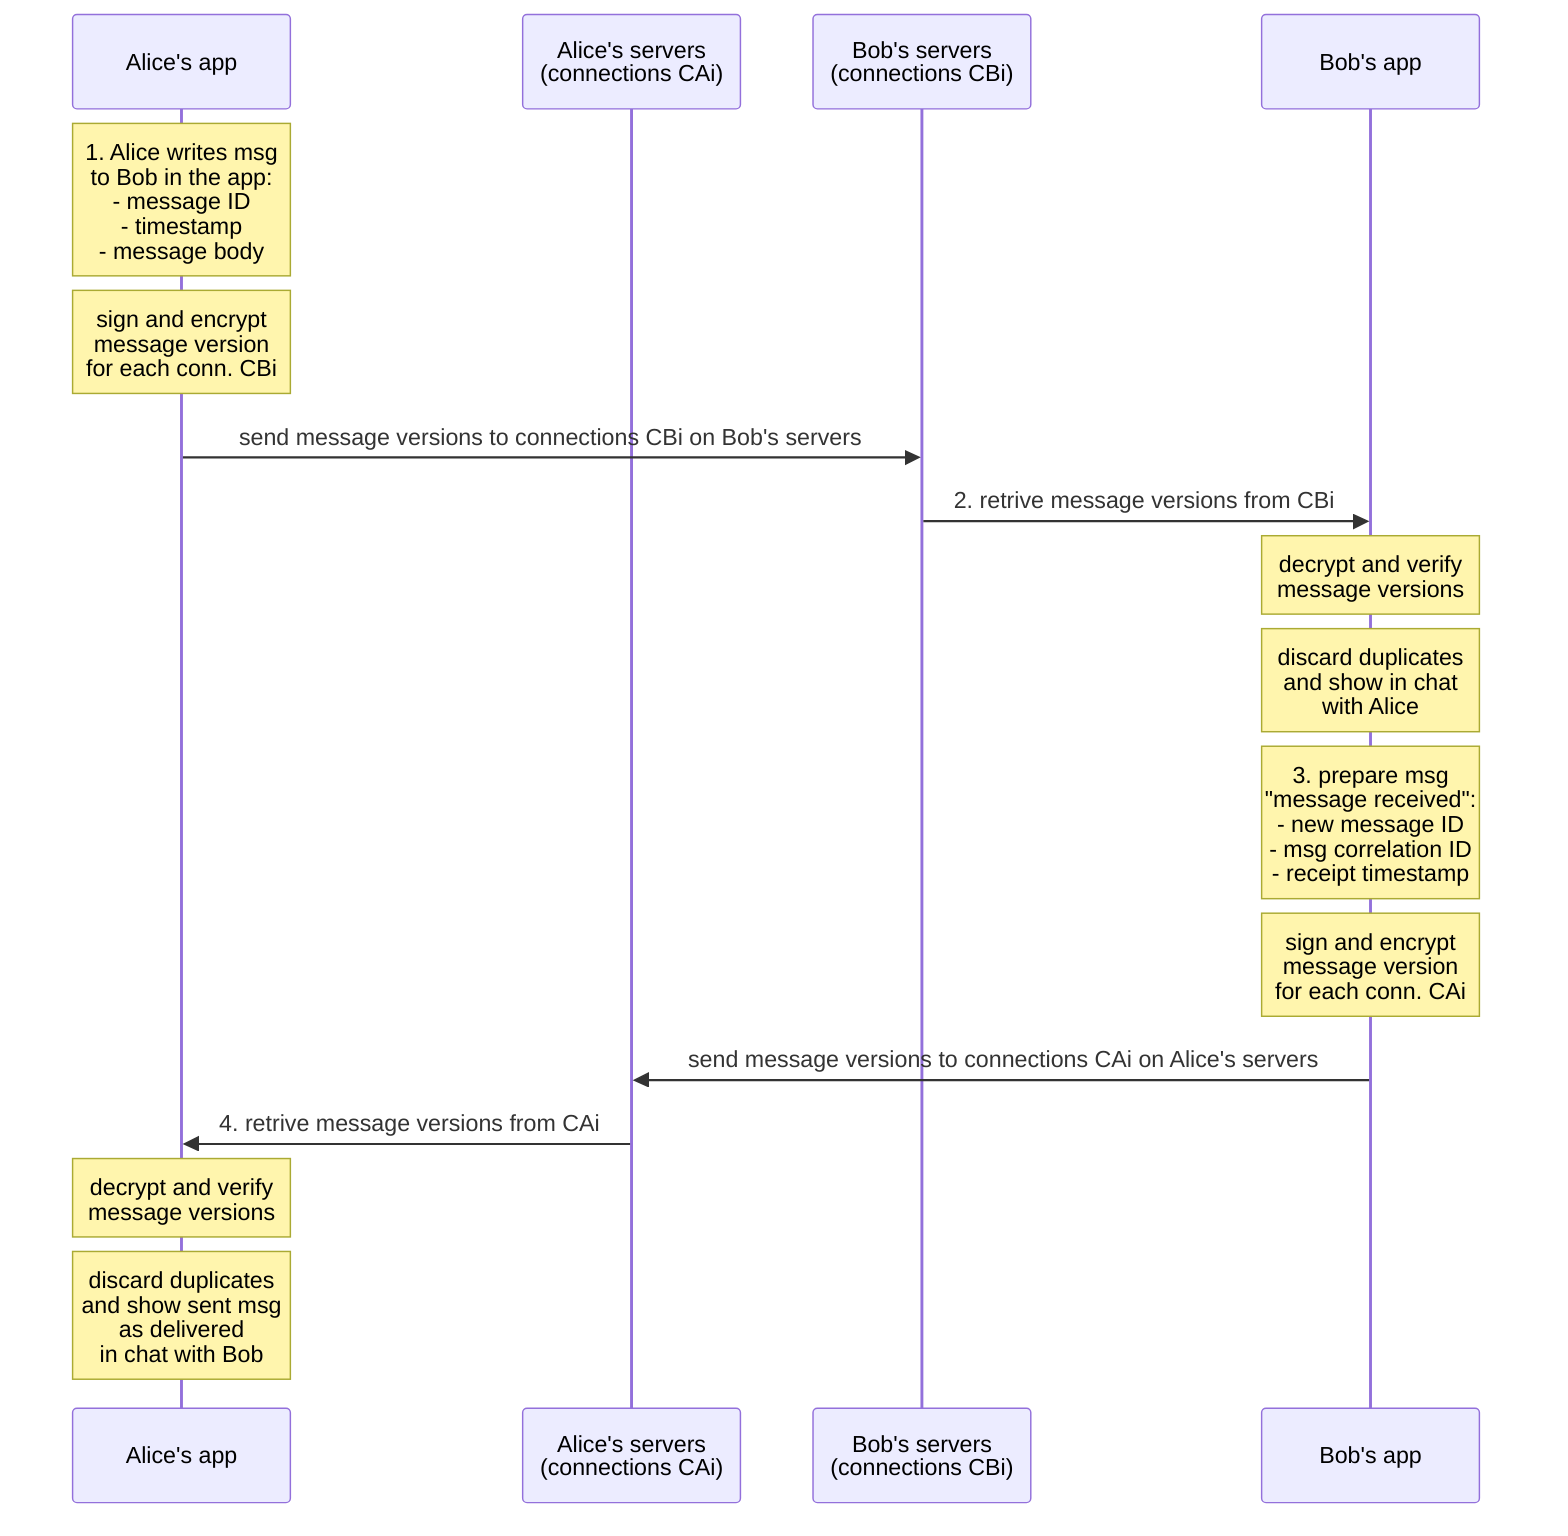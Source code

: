sequenceDiagram
  participant A as Alice's app
  participant SA as Alice's servers <br> (connections CAi)
  participant SB as Bob's servers <br> (connections CBi)
  participant B as Bob's app

  note over A: 1. Alice writes msg <br> to Bob in the app: <br> - message ID <br> - timestamp <br> - message body
  note over A: sign and encrypt <br> message version <br> for each conn. CBi
  A ->> SB: send message versions to connections CBi on Bob's servers

  SB ->> B: 2. retrive message versions from CBi
  note over B: decrypt and verify <br> message versions
  note over B: discard duplicates <br> and show in chat <br> with Alice

  note over B: 3. prepare msg <br> "message received": <br> - new message ID <br> - msg correlation ID <br> - receipt timestamp
  note over B: sign and encrypt <br> message version <br> for each conn. CAi
  B ->> SA: send message versions to connections CAi on Alice's servers

  SA ->> A: 4. retrive message versions from CAi
  note over A: decrypt and verify <br> message versions
  note over A: discard duplicates <br> and show sent msg <br> as delivered <br> in chat with Bob